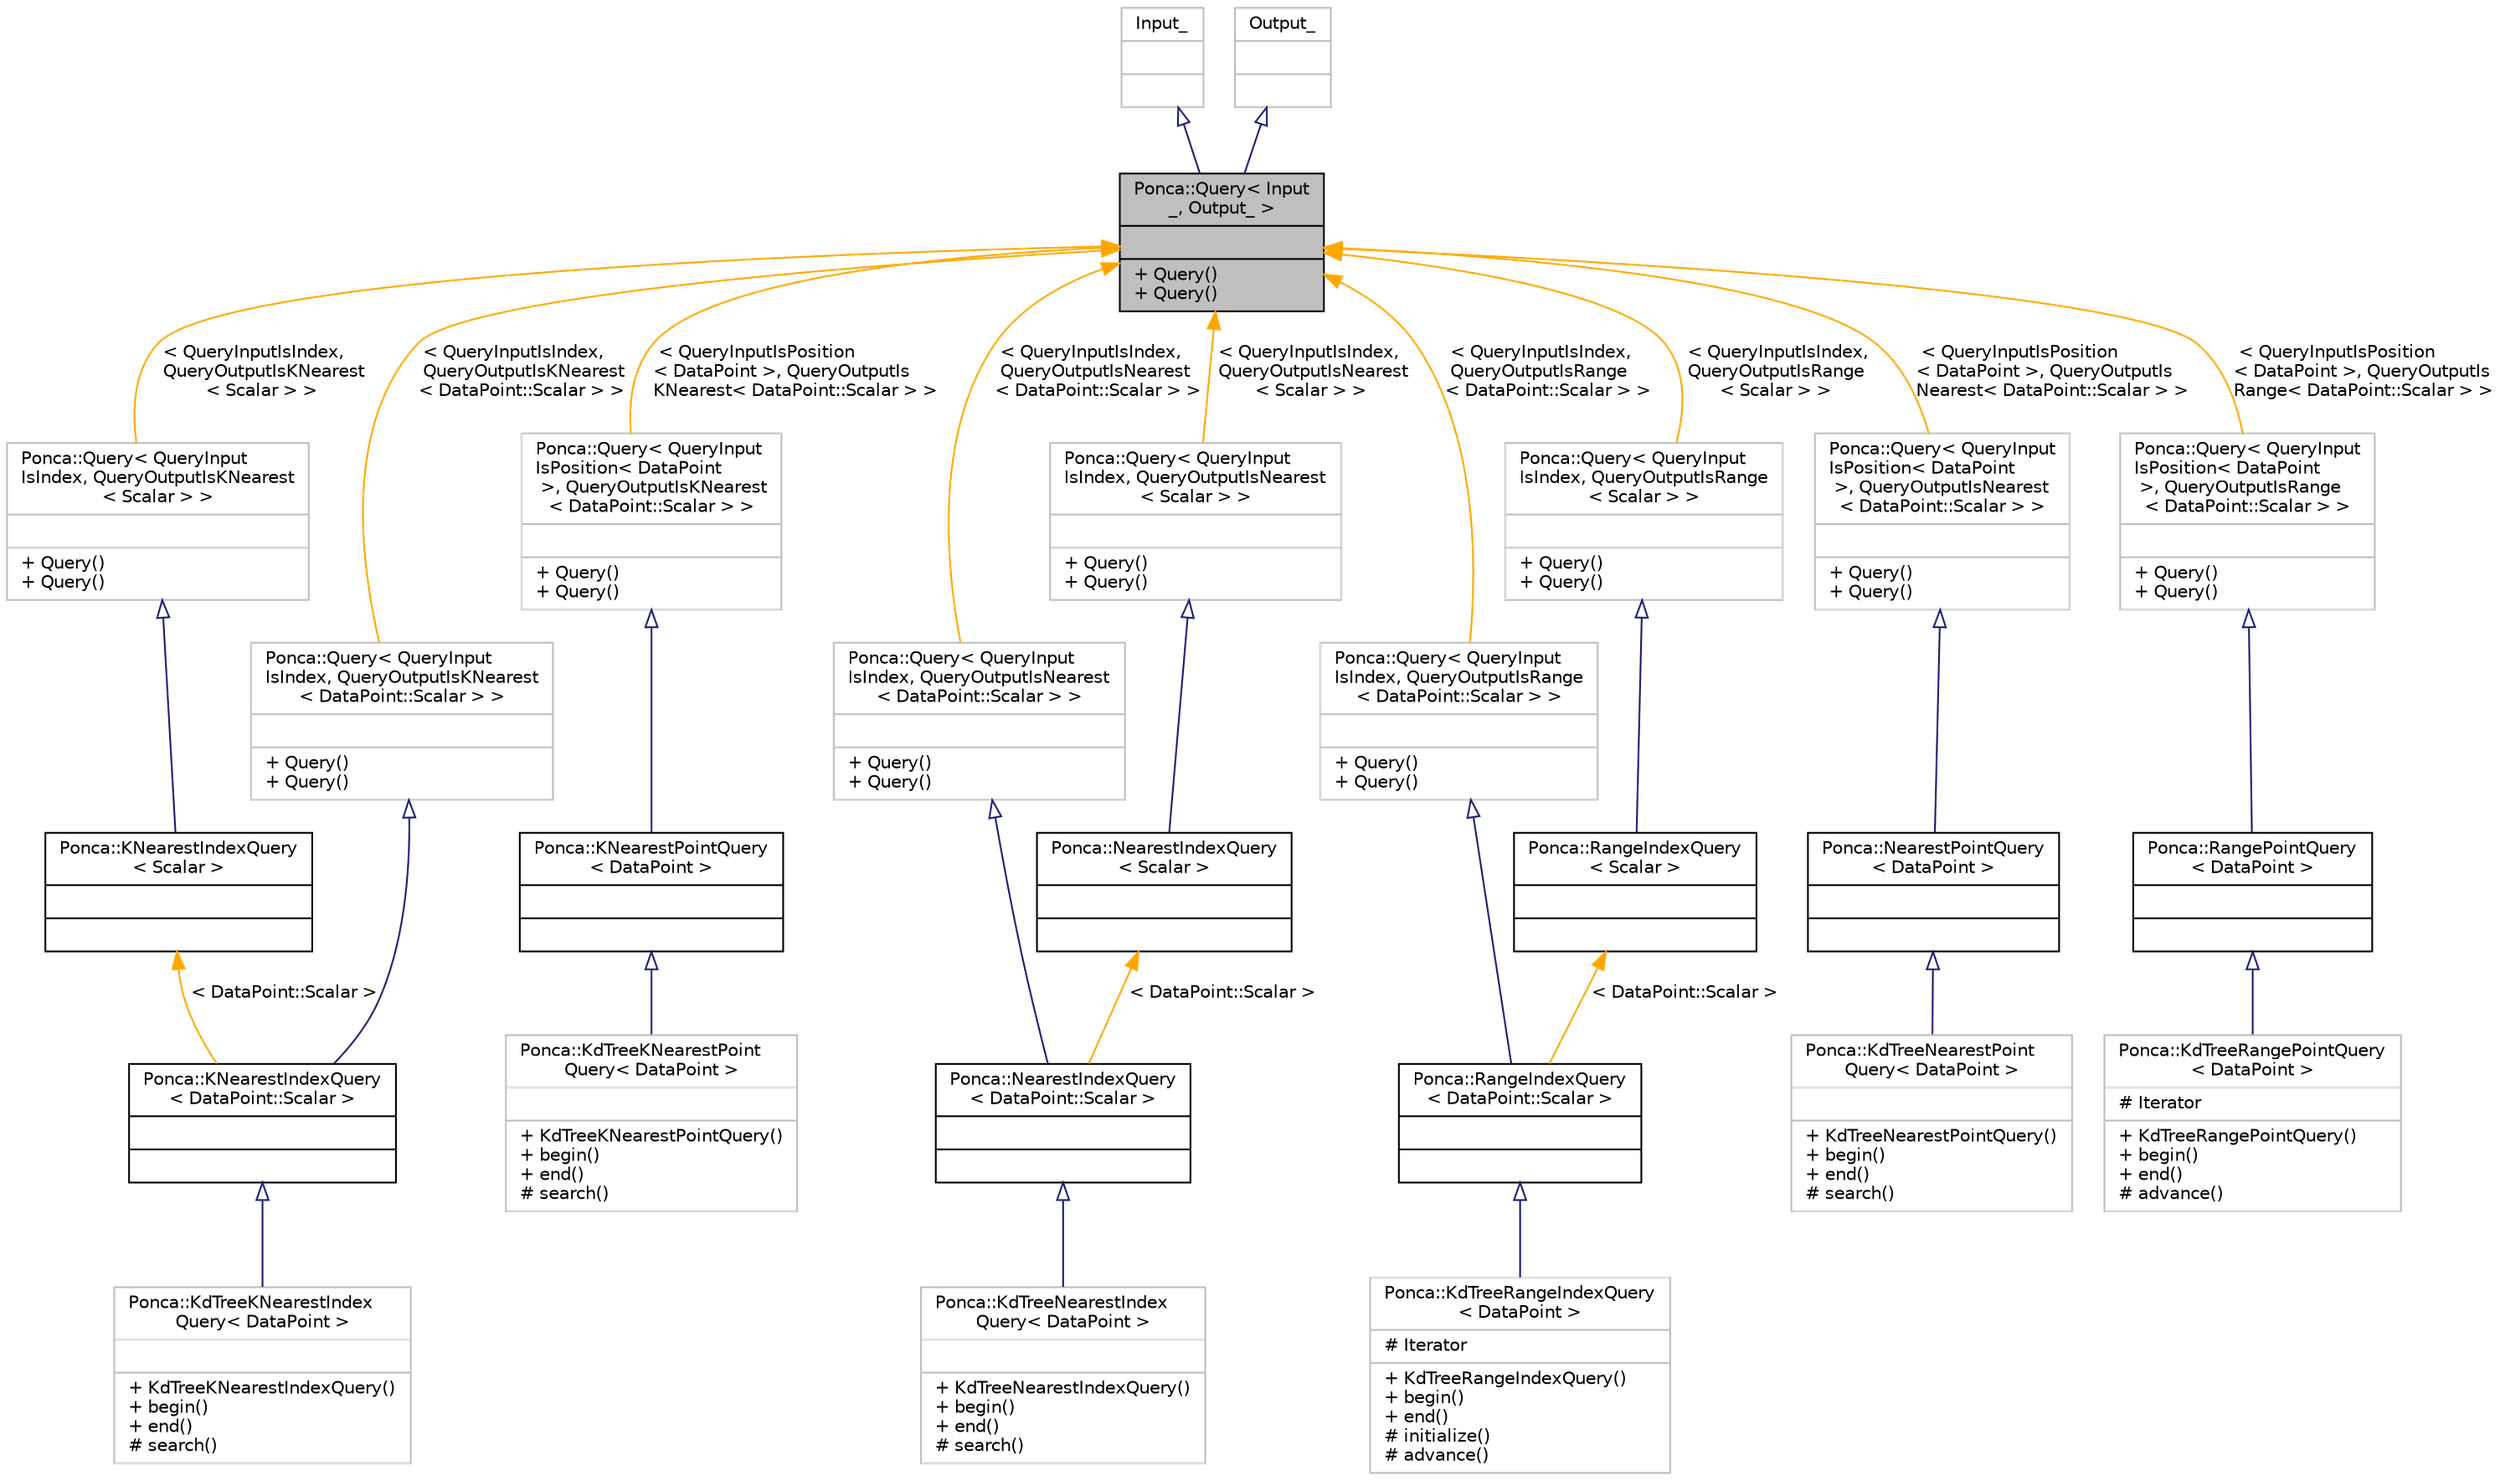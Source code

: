 digraph "Ponca::Query&lt; Input_, Output_ &gt;"
{
 // INTERACTIVE_SVG=YES
 // LATEX_PDF_SIZE
  bgcolor="transparent";
  edge [fontname="Helvetica",fontsize="10",labelfontname="Helvetica",labelfontsize="10"];
  node [fontname="Helvetica",fontsize="10",shape=record];
  Node1 [label="{Ponca::Query\< Input\l_, Output_ \>\n||+ Query()\l+ Query()\l}",height=0.2,width=0.4,color="black", fillcolor="grey75", style="filled", fontcolor="black",tooltip=" "];
  Node2 -> Node1 [dir="back",color="midnightblue",fontsize="10",style="solid",arrowtail="onormal",fontname="Helvetica"];
  Node2 [label="{Input_\n||}",height=0.2,width=0.4,color="grey75",tooltip=" "];
  Node3 -> Node1 [dir="back",color="midnightblue",fontsize="10",style="solid",arrowtail="onormal",fontname="Helvetica"];
  Node3 [label="{Output_\n||}",height=0.2,width=0.4,color="grey75",tooltip=" "];
  Node1 -> Node4 [dir="back",color="orange",fontsize="10",style="solid",label=" \< QueryInputIsIndex,\l QueryOutputIsKNearest\l\< Scalar \> \>" ,fontname="Helvetica"];
  Node4 [label="{Ponca::Query\< QueryInput\lIsIndex, QueryOutputIsKNearest\l\< Scalar \> \>\n||+ Query()\l+ Query()\l}",height=0.2,width=0.4,color="grey75",URL="$group__spatialpartitioning.html",tooltip=" "];
  Node4 -> Node5 [dir="back",color="midnightblue",fontsize="10",style="solid",arrowtail="onormal",fontname="Helvetica"];
  Node5 [label="{Ponca::KNearestIndexQuery\l\< Scalar \>\n||}",height=0.2,width=0.4,color="black",URL="$group__spatialpartitioning.html#structPonca_1_1KNearestIndexQuery",tooltip="Base Query class combining QueryInputIsIndex and QueryOutputIsKNearest."];
  Node5 -> Node6 [dir="back",color="orange",fontsize="10",style="solid",label=" \< DataPoint::Scalar \>" ,fontname="Helvetica"];
  Node6 [label="{Ponca::KNearestIndexQuery\l\< DataPoint::Scalar \>\n||}",height=0.2,width=0.4,color="black",URL="$group__spatialpartitioning.html",tooltip=" "];
  Node6 -> Node7 [dir="back",color="midnightblue",fontsize="10",style="solid",arrowtail="onormal",fontname="Helvetica"];
  Node7 [label="{Ponca::KdTreeKNearestIndex\lQuery\< DataPoint \>\n||+ KdTreeKNearestIndexQuery()\l+ begin()\l+ end()\l# search()\l}",height=0.2,width=0.4,color="grey75",URL="$classPonca_1_1KdTreeKNearestIndexQuery.html",tooltip=" "];
  Node1 -> Node8 [dir="back",color="orange",fontsize="10",style="solid",label=" \< QueryInputIsPosition\l\< DataPoint \>, QueryOutputIs\lKNearest\< DataPoint::Scalar \> \>" ,fontname="Helvetica"];
  Node8 [label="{Ponca::Query\< QueryInput\lIsPosition\< DataPoint\l \>, QueryOutputIsKNearest\l\< DataPoint::Scalar \> \>\n||+ Query()\l+ Query()\l}",height=0.2,width=0.4,color="grey75",URL="$group__spatialpartitioning.html",tooltip=" "];
  Node8 -> Node9 [dir="back",color="midnightblue",fontsize="10",style="solid",arrowtail="onormal",fontname="Helvetica"];
  Node9 [label="{Ponca::KNearestPointQuery\l\< DataPoint \>\n||}",height=0.2,width=0.4,color="black",URL="$group__spatialpartitioning.html#structPonca_1_1KNearestPointQuery",tooltip="Base Query class combining QueryInputIsPosition and QueryOutputIsKNearest."];
  Node9 -> Node10 [dir="back",color="midnightblue",fontsize="10",style="solid",arrowtail="onormal",fontname="Helvetica"];
  Node10 [label="{Ponca::KdTreeKNearestPoint\lQuery\< DataPoint \>\n||+ KdTreeKNearestPointQuery()\l+ begin()\l+ end()\l# search()\l}",height=0.2,width=0.4,color="grey75",URL="$classPonca_1_1KdTreeKNearestPointQuery.html",tooltip=" "];
  Node1 -> Node11 [dir="back",color="orange",fontsize="10",style="solid",label=" \< QueryInputIsIndex,\l QueryOutputIsKNearest\l\< DataPoint::Scalar \> \>" ,fontname="Helvetica"];
  Node11 [label="{Ponca::Query\< QueryInput\lIsIndex, QueryOutputIsKNearest\l\< DataPoint::Scalar \> \>\n||+ Query()\l+ Query()\l}",height=0.2,width=0.4,color="grey75",URL="$group__spatialpartitioning.html",tooltip=" "];
  Node11 -> Node6 [dir="back",color="midnightblue",fontsize="10",style="solid",arrowtail="onormal",fontname="Helvetica"];
  Node1 -> Node12 [dir="back",color="orange",fontsize="10",style="solid",label=" \< QueryInputIsIndex,\l QueryOutputIsNearest\l\< DataPoint::Scalar \> \>" ,fontname="Helvetica"];
  Node12 [label="{Ponca::Query\< QueryInput\lIsIndex, QueryOutputIsNearest\l\< DataPoint::Scalar \> \>\n||+ Query()\l+ Query()\l}",height=0.2,width=0.4,color="grey75",URL="$group__spatialpartitioning.html",tooltip=" "];
  Node12 -> Node13 [dir="back",color="midnightblue",fontsize="10",style="solid",arrowtail="onormal",fontname="Helvetica"];
  Node13 [label="{Ponca::NearestIndexQuery\l\< DataPoint::Scalar \>\n||}",height=0.2,width=0.4,color="black",URL="$group__spatialpartitioning.html",tooltip=" "];
  Node13 -> Node14 [dir="back",color="midnightblue",fontsize="10",style="solid",arrowtail="onormal",fontname="Helvetica"];
  Node14 [label="{Ponca::KdTreeNearestIndex\lQuery\< DataPoint \>\n||+ KdTreeNearestIndexQuery()\l+ begin()\l+ end()\l# search()\l}",height=0.2,width=0.4,color="grey75",URL="$classPonca_1_1KdTreeNearestIndexQuery.html",tooltip=" "];
  Node1 -> Node15 [dir="back",color="orange",fontsize="10",style="solid",label=" \< QueryInputIsIndex,\l QueryOutputIsRange\l\< DataPoint::Scalar \> \>" ,fontname="Helvetica"];
  Node15 [label="{Ponca::Query\< QueryInput\lIsIndex, QueryOutputIsRange\l\< DataPoint::Scalar \> \>\n||+ Query()\l+ Query()\l}",height=0.2,width=0.4,color="grey75",URL="$group__spatialpartitioning.html",tooltip=" "];
  Node15 -> Node16 [dir="back",color="midnightblue",fontsize="10",style="solid",arrowtail="onormal",fontname="Helvetica"];
  Node16 [label="{Ponca::RangeIndexQuery\l\< DataPoint::Scalar \>\n||}",height=0.2,width=0.4,color="black",URL="$group__spatialpartitioning.html",tooltip=" "];
  Node16 -> Node17 [dir="back",color="midnightblue",fontsize="10",style="solid",arrowtail="onormal",fontname="Helvetica"];
  Node17 [label="{Ponca::KdTreeRangeIndexQuery\l\< DataPoint \>\n|# Iterator\l|+ KdTreeRangeIndexQuery()\l+ begin()\l+ end()\l# initialize()\l# advance()\l}",height=0.2,width=0.4,color="grey75",URL="$classPonca_1_1KdTreeRangeIndexQuery.html",tooltip=" "];
  Node1 -> Node18 [dir="back",color="orange",fontsize="10",style="solid",label=" \< QueryInputIsIndex,\l QueryOutputIsNearest\l\< Scalar \> \>" ,fontname="Helvetica"];
  Node18 [label="{Ponca::Query\< QueryInput\lIsIndex, QueryOutputIsNearest\l\< Scalar \> \>\n||+ Query()\l+ Query()\l}",height=0.2,width=0.4,color="grey75",URL="$group__spatialpartitioning.html",tooltip=" "];
  Node18 -> Node19 [dir="back",color="midnightblue",fontsize="10",style="solid",arrowtail="onormal",fontname="Helvetica"];
  Node19 [label="{Ponca::NearestIndexQuery\l\< Scalar \>\n||}",height=0.2,width=0.4,color="black",URL="$group__spatialpartitioning.html#structPonca_1_1NearestIndexQuery",tooltip="Base Query class combining QueryInputIsIndex and QueryOutputIsNearest."];
  Node19 -> Node13 [dir="back",color="orange",fontsize="10",style="solid",label=" \< DataPoint::Scalar \>" ,fontname="Helvetica"];
  Node1 -> Node20 [dir="back",color="orange",fontsize="10",style="solid",label=" \< QueryInputIsPosition\l\< DataPoint \>, QueryOutputIs\lNearest\< DataPoint::Scalar \> \>" ,fontname="Helvetica"];
  Node20 [label="{Ponca::Query\< QueryInput\lIsPosition\< DataPoint\l \>, QueryOutputIsNearest\l\< DataPoint::Scalar \> \>\n||+ Query()\l+ Query()\l}",height=0.2,width=0.4,color="grey75",URL="$group__spatialpartitioning.html",tooltip=" "];
  Node20 -> Node21 [dir="back",color="midnightblue",fontsize="10",style="solid",arrowtail="onormal",fontname="Helvetica"];
  Node21 [label="{Ponca::NearestPointQuery\l\< DataPoint \>\n||}",height=0.2,width=0.4,color="black",URL="$group__spatialpartitioning.html#structPonca_1_1NearestPointQuery",tooltip="Base Query class combining QueryInputIsPosition and QueryOutputIsNearest."];
  Node21 -> Node22 [dir="back",color="midnightblue",fontsize="10",style="solid",arrowtail="onormal",fontname="Helvetica"];
  Node22 [label="{Ponca::KdTreeNearestPoint\lQuery\< DataPoint \>\n||+ KdTreeNearestPointQuery()\l+ begin()\l+ end()\l# search()\l}",height=0.2,width=0.4,color="grey75",URL="$classPonca_1_1KdTreeNearestPointQuery.html",tooltip=" "];
  Node1 -> Node23 [dir="back",color="orange",fontsize="10",style="solid",label=" \< QueryInputIsIndex,\l QueryOutputIsRange\l\< Scalar \> \>" ,fontname="Helvetica"];
  Node23 [label="{Ponca::Query\< QueryInput\lIsIndex, QueryOutputIsRange\l\< Scalar \> \>\n||+ Query()\l+ Query()\l}",height=0.2,width=0.4,color="grey75",URL="$group__spatialpartitioning.html",tooltip=" "];
  Node23 -> Node24 [dir="back",color="midnightblue",fontsize="10",style="solid",arrowtail="onormal",fontname="Helvetica"];
  Node24 [label="{Ponca::RangeIndexQuery\l\< Scalar \>\n||}",height=0.2,width=0.4,color="black",URL="$group__spatialpartitioning.html#structPonca_1_1RangeIndexQuery",tooltip="Base Query class combining QueryInputIsIndex and QueryOutputIsRange."];
  Node24 -> Node16 [dir="back",color="orange",fontsize="10",style="solid",label=" \< DataPoint::Scalar \>" ,fontname="Helvetica"];
  Node1 -> Node25 [dir="back",color="orange",fontsize="10",style="solid",label=" \< QueryInputIsPosition\l\< DataPoint \>, QueryOutputIs\lRange\< DataPoint::Scalar \> \>" ,fontname="Helvetica"];
  Node25 [label="{Ponca::Query\< QueryInput\lIsPosition\< DataPoint\l \>, QueryOutputIsRange\l\< DataPoint::Scalar \> \>\n||+ Query()\l+ Query()\l}",height=0.2,width=0.4,color="grey75",URL="$group__spatialpartitioning.html",tooltip=" "];
  Node25 -> Node26 [dir="back",color="midnightblue",fontsize="10",style="solid",arrowtail="onormal",fontname="Helvetica"];
  Node26 [label="{Ponca::RangePointQuery\l\< DataPoint \>\n||}",height=0.2,width=0.4,color="black",URL="$group__spatialpartitioning.html#structPonca_1_1RangePointQuery",tooltip="Base Query class combining QueryInputIsPosition and QueryOutputIsRange."];
  Node26 -> Node27 [dir="back",color="midnightblue",fontsize="10",style="solid",arrowtail="onormal",fontname="Helvetica"];
  Node27 [label="{Ponca::KdTreeRangePointQuery\l\< DataPoint \>\n|# Iterator\l|+ KdTreeRangePointQuery()\l+ begin()\l+ end()\l# advance()\l}",height=0.2,width=0.4,color="grey75",URL="$classPonca_1_1KdTreeRangePointQuery.html",tooltip=" "];
}
